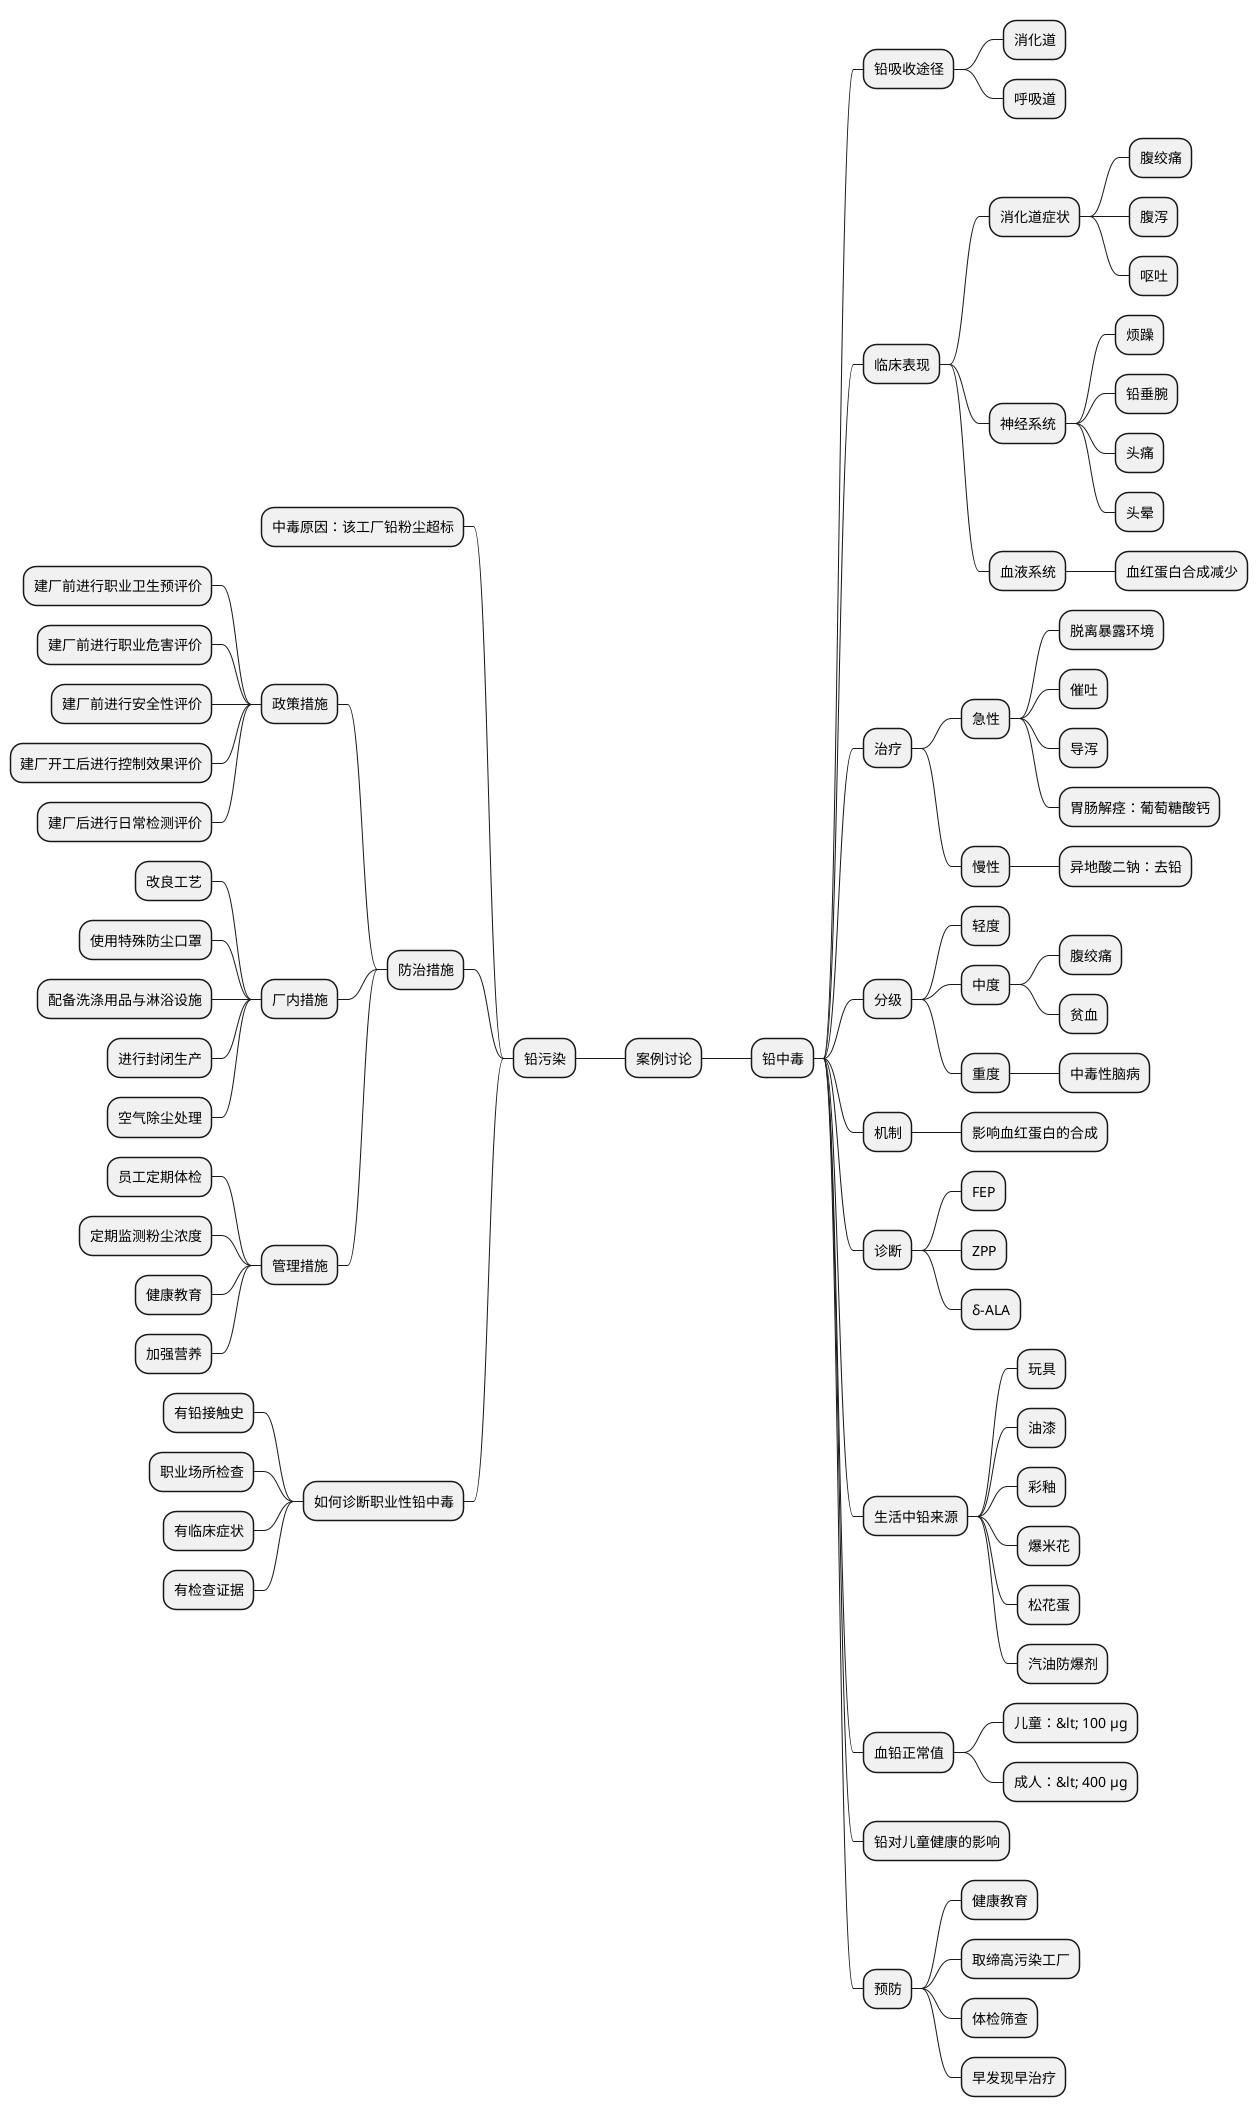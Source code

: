 @startmindmap

* 案例讨论
	* 铅中毒
		* 铅吸收途径
			* 消化道
			* 呼吸道
		* 临床表现
			* 消化道症状
				* 腹绞痛
				* 腹泻
				* 呕吐
			* 神经系统
				* 烦躁
				* 铅垂腕
				* 头痛
				* 头晕
			* 血液系统
				* 血红蛋白合成减少
		* 治疗
			* 急性
				* 脱离暴露环境
				* 催吐
				* 导泻
				* 胃肠解痉：葡萄糖酸钙
			* 慢性
				* 异地酸二钠：去铅
		* 分级
			* 轻度
			* 中度
				* 腹绞痛
				* 贫血
			* 重度
				* 中毒性脑病
		* 机制
			* 影响血红蛋白的合成
		* 诊断
			* FEP
			* ZPP
			* δ-ALA
		* 生活中铅来源
			* 玩具
			* 油漆
			* 彩釉
			* 爆米花
			* 松花蛋
			* 汽油防爆剂
		* 血铅正常值
			* 儿童：&lt; 100 μg
			* 成人：&lt; 400 μg
		* 铅对儿童健康的影响
		* 预防
			* 健康教育
			* 取缔高污染工厂
			* 体检筛查
			* 早发现早治疗

left side

	* 铅污染
		* 中毒原因：该工厂铅粉尘超标
		* 防治措施
			* 政策措施
				* 建厂前进行职业卫生预评价
				* 建厂前进行职业危害评价
				* 建厂前进行安全性评价
				* 建厂开工后进行控制效果评价
				* 建厂后进行日常检测评价
			* 厂内措施
				* 改良工艺
				* 使用特殊防尘口罩
				* 配备洗涤用品与淋浴设施
				* 进行封闭生产
				* 空气除尘处理
			* 管理措施
				* 员工定期体检
				* 定期监测粉尘浓度
				* 健康教育
				* 加强营养
		* 如何诊断职业性铅中毒
			* 有铅接触史
			* 职业场所检查
			* 有临床症状
			* 有检查证据

@endmindmap
